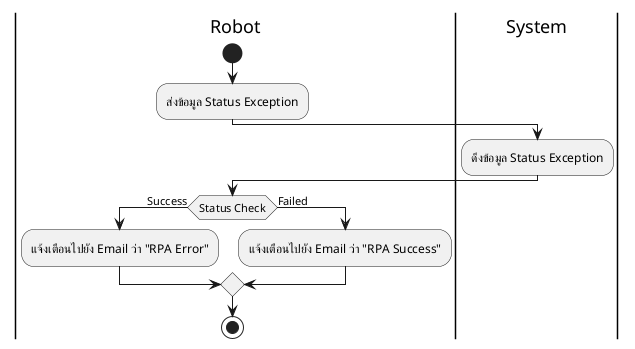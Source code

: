 @startuml
|Robot|
start
:ส่งข้อมูล Status Exception;
|System|
:ดึงข้อมูล Status Exception;
|Robot|
if(Status Check) then (Success)
:แจ้งเตือนไปยัง Email ว่า "RPA Error";
else(Failed)
:แจ้งเตือนไปยัง Email ว่า "RPA Success";
endif
stop
@enduml